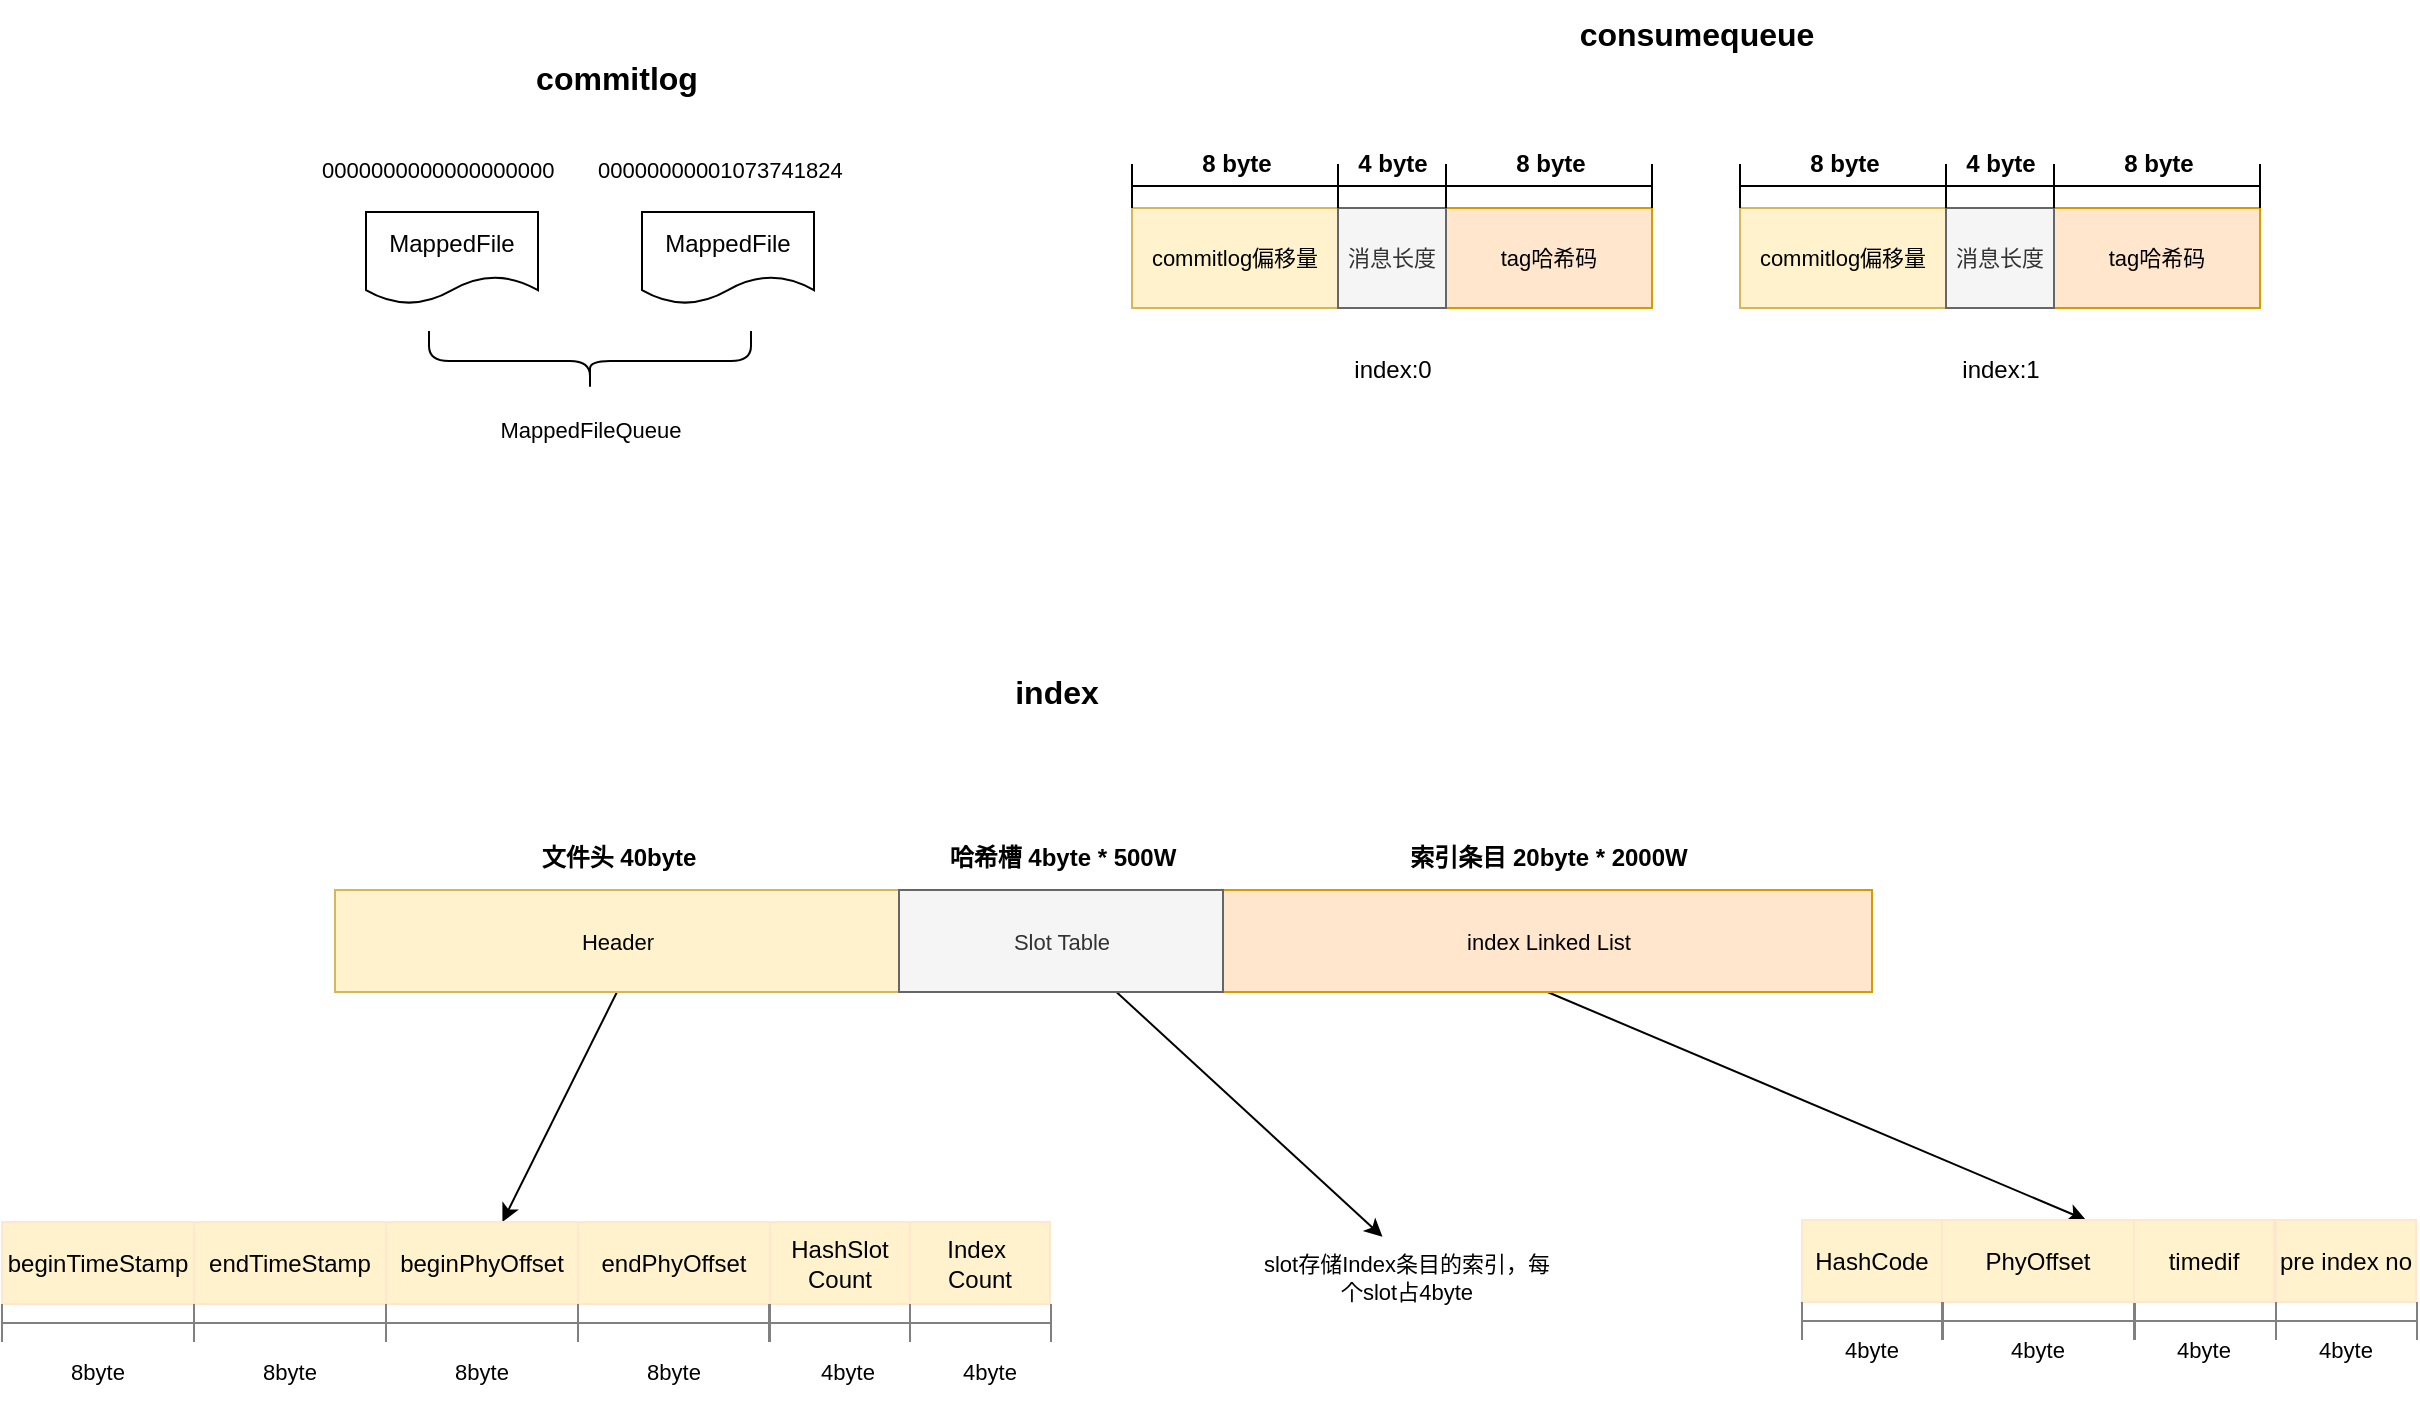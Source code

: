 <mxfile version="17.4.6" type="device"><diagram id="zfh4JELlhcaWZhxbQLPo" name="Page-1"><mxGraphModel dx="1422" dy="1162" grid="0" gridSize="10" guides="1" tooltips="1" connect="1" arrows="1" fold="1" page="0" pageScale="1" pageWidth="2339" pageHeight="3300" math="0" shadow="0"><root><mxCell id="0"/><mxCell id="1" parent="0"/><mxCell id="c-bh0GN6jdEUQS10Kgt4-2" value="&lt;b&gt;&lt;font style=&quot;font-size: 16px&quot;&gt;commitlog&lt;/font&gt;&lt;/b&gt;" style="text;html=1;strokeColor=none;fillColor=none;align=center;verticalAlign=middle;whiteSpace=wrap;rounded=0;" parent="1" vertex="1"><mxGeometry x="359" y="6" width="123" height="33" as="geometry"/></mxCell><mxCell id="c-bh0GN6jdEUQS10Kgt4-3" value="MappedFile" style="shape=document;whiteSpace=wrap;html=1;boundedLbl=1;" parent="1" vertex="1"><mxGeometry x="295" y="90" width="86" height="46" as="geometry"/></mxCell><mxCell id="c-bh0GN6jdEUQS10Kgt4-4" value="&lt;span&gt;MappedFile&lt;/span&gt;" style="shape=document;whiteSpace=wrap;html=1;boundedLbl=1;" parent="1" vertex="1"><mxGeometry x="433" y="90" width="86" height="46" as="geometry"/></mxCell><mxCell id="c-bh0GN6jdEUQS10Kgt4-6" value="&lt;span style=&quot;color: rgb(0 , 0 , 0) ; font-style: normal ; font-weight: 400 ; letter-spacing: normal ; text-align: left ; text-indent: 0px ; text-transform: none ; word-spacing: 0px ; background-color: rgb(255 , 255 , 255) ; display: inline ; float: none&quot;&gt;&lt;font style=&quot;font-size: 11px&quot;&gt;0000000000000000000&lt;/font&gt;&lt;/span&gt;" style="text;whiteSpace=wrap;html=1;" parent="1" vertex="1"><mxGeometry x="270.75" y="55" width="134.5" height="24" as="geometry"/></mxCell><mxCell id="c-bh0GN6jdEUQS10Kgt4-7" value="&lt;font style=&quot;font-size: 11px&quot;&gt;00000000001073741824&lt;/font&gt;" style="text;whiteSpace=wrap;html=1;" parent="1" vertex="1"><mxGeometry x="408.75" y="55" width="134.5" height="24" as="geometry"/></mxCell><mxCell id="c-bh0GN6jdEUQS10Kgt4-11" value="" style="shape=curlyBracket;whiteSpace=wrap;html=1;rounded=1;fontSize=11;rotation=-90;" parent="1" vertex="1"><mxGeometry x="392" y="84" width="30" height="161" as="geometry"/></mxCell><mxCell id="c-bh0GN6jdEUQS10Kgt4-12" value="MappedFileQueue" style="text;html=1;align=center;verticalAlign=middle;resizable=0;points=[];autosize=1;strokeColor=none;fillColor=none;fontSize=11;" parent="1" vertex="1"><mxGeometry x="352.5" y="190" width="109" height="17" as="geometry"/></mxCell><mxCell id="c-bh0GN6jdEUQS10Kgt4-14" value="&lt;b&gt;&lt;font style=&quot;font-size: 16px&quot;&gt;consumequeue&lt;/font&gt;&lt;/b&gt;" style="text;html=1;strokeColor=none;fillColor=none;align=center;verticalAlign=middle;whiteSpace=wrap;rounded=0;" parent="1" vertex="1"><mxGeometry x="899" y="-16" width="123" height="33" as="geometry"/></mxCell><mxCell id="c-bh0GN6jdEUQS10Kgt4-29" value="" style="group" parent="1" vertex="1" connectable="0"><mxGeometry x="678" y="58" width="260" height="80" as="geometry"/></mxCell><mxCell id="c-bh0GN6jdEUQS10Kgt4-13" value="commitlog偏移量" style="rounded=0;whiteSpace=wrap;html=1;fontSize=11;fillColor=#fff2cc;strokeColor=#d6b656;" parent="c-bh0GN6jdEUQS10Kgt4-29" vertex="1"><mxGeometry y="30" width="103" height="50" as="geometry"/></mxCell><mxCell id="c-bh0GN6jdEUQS10Kgt4-15" value="tag哈希码" style="rounded=0;whiteSpace=wrap;html=1;fontSize=11;fillColor=#ffe6cc;strokeColor=#d79b00;" parent="c-bh0GN6jdEUQS10Kgt4-29" vertex="1"><mxGeometry x="157" y="30" width="103" height="50" as="geometry"/></mxCell><mxCell id="c-bh0GN6jdEUQS10Kgt4-16" value="消息长度" style="rounded=0;whiteSpace=wrap;html=1;fontSize=11;fillColor=#f5f5f5;strokeColor=#666666;fontColor=#333333;" parent="c-bh0GN6jdEUQS10Kgt4-29" vertex="1"><mxGeometry x="103" y="30" width="54" height="50" as="geometry"/></mxCell><mxCell id="c-bh0GN6jdEUQS10Kgt4-18" value="" style="shape=crossbar;whiteSpace=wrap;html=1;rounded=1;fontSize=11;" parent="c-bh0GN6jdEUQS10Kgt4-29" vertex="1"><mxGeometry y="8" width="103" height="22" as="geometry"/></mxCell><mxCell id="c-bh0GN6jdEUQS10Kgt4-21" value="" style="shape=crossbar;whiteSpace=wrap;html=1;rounded=1;fontSize=11;" parent="c-bh0GN6jdEUQS10Kgt4-29" vertex="1"><mxGeometry x="157" y="8" width="103" height="22" as="geometry"/></mxCell><mxCell id="c-bh0GN6jdEUQS10Kgt4-24" style="rounded=0;orthogonalLoop=1;jettySize=auto;html=1;exitX=1;exitY=0.5;exitDx=0;exitDy=0;exitPerimeter=0;entryX=0;entryY=0.5;entryDx=0;entryDy=0;entryPerimeter=0;fontSize=11;jumpStyle=none;endArrow=baseDash;endFill=0;" parent="c-bh0GN6jdEUQS10Kgt4-29" source="c-bh0GN6jdEUQS10Kgt4-18" target="c-bh0GN6jdEUQS10Kgt4-21" edge="1"><mxGeometry relative="1" as="geometry"/></mxCell><mxCell id="c-bh0GN6jdEUQS10Kgt4-25" value="&lt;font style=&quot;font-size: 12px&quot;&gt;8 byte&lt;/font&gt;" style="text;strokeColor=none;fillColor=none;html=1;fontSize=24;fontStyle=1;verticalAlign=middle;align=center;" parent="c-bh0GN6jdEUQS10Kgt4-29" vertex="1"><mxGeometry x="7" width="89" height="8" as="geometry"/></mxCell><mxCell id="c-bh0GN6jdEUQS10Kgt4-26" value="&lt;font style=&quot;font-size: 12px&quot;&gt;4 byte&lt;/font&gt;" style="text;strokeColor=none;fillColor=none;html=1;fontSize=24;fontStyle=1;verticalAlign=middle;align=center;" parent="c-bh0GN6jdEUQS10Kgt4-29" vertex="1"><mxGeometry x="85.5" width="89" height="8" as="geometry"/></mxCell><mxCell id="c-bh0GN6jdEUQS10Kgt4-27" value="&lt;font style=&quot;font-size: 12px&quot;&gt;8 byte&lt;/font&gt;" style="text;strokeColor=none;fillColor=none;html=1;fontSize=24;fontStyle=1;verticalAlign=middle;align=center;" parent="c-bh0GN6jdEUQS10Kgt4-29" vertex="1"><mxGeometry x="164" width="89" height="8" as="geometry"/></mxCell><mxCell id="c-bh0GN6jdEUQS10Kgt4-28" style="edgeStyle=none;rounded=0;jumpStyle=none;orthogonalLoop=1;jettySize=auto;html=1;exitX=0.5;exitY=1;exitDx=0;exitDy=0;fontSize=12;endArrow=baseDash;endFill=0;" parent="c-bh0GN6jdEUQS10Kgt4-29" source="c-bh0GN6jdEUQS10Kgt4-25" target="c-bh0GN6jdEUQS10Kgt4-25" edge="1"><mxGeometry relative="1" as="geometry"/></mxCell><mxCell id="c-bh0GN6jdEUQS10Kgt4-30" value="" style="group" parent="1" vertex="1" connectable="0"><mxGeometry x="982" y="58" width="260" height="80" as="geometry"/></mxCell><mxCell id="c-bh0GN6jdEUQS10Kgt4-31" value="commitlog偏移量" style="rounded=0;whiteSpace=wrap;html=1;fontSize=11;fillColor=#fff2cc;strokeColor=#d6b656;" parent="c-bh0GN6jdEUQS10Kgt4-30" vertex="1"><mxGeometry y="30" width="103" height="50" as="geometry"/></mxCell><mxCell id="c-bh0GN6jdEUQS10Kgt4-32" value="tag哈希码" style="rounded=0;whiteSpace=wrap;html=1;fontSize=11;fillColor=#ffe6cc;strokeColor=#d79b00;" parent="c-bh0GN6jdEUQS10Kgt4-30" vertex="1"><mxGeometry x="157" y="30" width="103" height="50" as="geometry"/></mxCell><mxCell id="c-bh0GN6jdEUQS10Kgt4-33" value="消息长度" style="rounded=0;whiteSpace=wrap;html=1;fontSize=11;fillColor=#f5f5f5;strokeColor=#666666;fontColor=#333333;" parent="c-bh0GN6jdEUQS10Kgt4-30" vertex="1"><mxGeometry x="103" y="30" width="54" height="50" as="geometry"/></mxCell><mxCell id="c-bh0GN6jdEUQS10Kgt4-34" value="" style="shape=crossbar;whiteSpace=wrap;html=1;rounded=1;fontSize=11;" parent="c-bh0GN6jdEUQS10Kgt4-30" vertex="1"><mxGeometry y="8" width="103" height="22" as="geometry"/></mxCell><mxCell id="c-bh0GN6jdEUQS10Kgt4-35" value="" style="shape=crossbar;whiteSpace=wrap;html=1;rounded=1;fontSize=11;" parent="c-bh0GN6jdEUQS10Kgt4-30" vertex="1"><mxGeometry x="157" y="8" width="103" height="22" as="geometry"/></mxCell><mxCell id="c-bh0GN6jdEUQS10Kgt4-36" style="rounded=0;orthogonalLoop=1;jettySize=auto;html=1;exitX=1;exitY=0.5;exitDx=0;exitDy=0;exitPerimeter=0;entryX=0;entryY=0.5;entryDx=0;entryDy=0;entryPerimeter=0;fontSize=11;jumpStyle=none;endArrow=baseDash;endFill=0;" parent="c-bh0GN6jdEUQS10Kgt4-30" source="c-bh0GN6jdEUQS10Kgt4-34" target="c-bh0GN6jdEUQS10Kgt4-35" edge="1"><mxGeometry relative="1" as="geometry"/></mxCell><mxCell id="c-bh0GN6jdEUQS10Kgt4-37" value="&lt;font style=&quot;font-size: 12px&quot;&gt;8 byte&lt;/font&gt;" style="text;strokeColor=none;fillColor=none;html=1;fontSize=24;fontStyle=1;verticalAlign=middle;align=center;" parent="c-bh0GN6jdEUQS10Kgt4-30" vertex="1"><mxGeometry x="7" width="89" height="8" as="geometry"/></mxCell><mxCell id="c-bh0GN6jdEUQS10Kgt4-38" value="&lt;font style=&quot;font-size: 12px&quot;&gt;4 byte&lt;/font&gt;" style="text;strokeColor=none;fillColor=none;html=1;fontSize=24;fontStyle=1;verticalAlign=middle;align=center;" parent="c-bh0GN6jdEUQS10Kgt4-30" vertex="1"><mxGeometry x="85.5" width="89" height="8" as="geometry"/></mxCell><mxCell id="c-bh0GN6jdEUQS10Kgt4-39" value="&lt;font style=&quot;font-size: 12px&quot;&gt;8 byte&lt;/font&gt;" style="text;strokeColor=none;fillColor=none;html=1;fontSize=24;fontStyle=1;verticalAlign=middle;align=center;" parent="c-bh0GN6jdEUQS10Kgt4-30" vertex="1"><mxGeometry x="164" width="89" height="8" as="geometry"/></mxCell><mxCell id="c-bh0GN6jdEUQS10Kgt4-40" style="edgeStyle=none;rounded=0;jumpStyle=none;orthogonalLoop=1;jettySize=auto;html=1;exitX=0.5;exitY=1;exitDx=0;exitDy=0;fontSize=12;endArrow=baseDash;endFill=0;" parent="c-bh0GN6jdEUQS10Kgt4-30" source="c-bh0GN6jdEUQS10Kgt4-37" target="c-bh0GN6jdEUQS10Kgt4-37" edge="1"><mxGeometry relative="1" as="geometry"/></mxCell><mxCell id="c-bh0GN6jdEUQS10Kgt4-41" value="&lt;font style=&quot;font-size: 12px ; font-weight: normal&quot;&gt;index:0&lt;/font&gt;" style="text;strokeColor=none;fillColor=none;html=1;fontSize=24;fontStyle=1;verticalAlign=middle;align=center;" parent="1" vertex="1"><mxGeometry x="758" y="144.5" width="100" height="40" as="geometry"/></mxCell><mxCell id="c-bh0GN6jdEUQS10Kgt4-42" value="&lt;font style=&quot;font-size: 12px ; font-weight: normal&quot;&gt;index:1&lt;/font&gt;" style="text;strokeColor=none;fillColor=none;html=1;fontSize=24;fontStyle=1;verticalAlign=middle;align=center;" parent="1" vertex="1"><mxGeometry x="1062" y="144.5" width="100" height="40" as="geometry"/></mxCell><mxCell id="c-bh0GN6jdEUQS10Kgt4-55" value="&lt;b&gt;&lt;font style=&quot;font-size: 16px&quot;&gt;index&lt;/font&gt;&lt;/b&gt;" style="text;html=1;strokeColor=none;fillColor=none;align=center;verticalAlign=middle;whiteSpace=wrap;rounded=0;" parent="1" vertex="1"><mxGeometry x="579" y="313" width="123" height="33" as="geometry"/></mxCell><mxCell id="PkCfm9rpqUooJCOR9zaO-9" style="rounded=0;orthogonalLoop=1;jettySize=auto;html=1;exitX=0.5;exitY=1;exitDx=0;exitDy=0;fontSize=11;" edge="1" parent="1" source="c-bh0GN6jdEUQS10Kgt4-44" target="c-bh0GN6jdEUQS10Kgt4-64"><mxGeometry relative="1" as="geometry"/></mxCell><mxCell id="c-bh0GN6jdEUQS10Kgt4-44" value="Header" style="rounded=0;whiteSpace=wrap;html=1;fontSize=11;fillColor=#fff2cc;strokeColor=#d6b656;" parent="1" vertex="1"><mxGeometry x="279.5" y="429" width="282" height="51" as="geometry"/></mxCell><mxCell id="PkCfm9rpqUooJCOR9zaO-33" style="edgeStyle=none;rounded=0;orthogonalLoop=1;jettySize=auto;html=1;exitX=0.5;exitY=1;exitDx=0;exitDy=0;entryX=0.75;entryY=0;entryDx=0;entryDy=0;fontSize=11;" edge="1" parent="1" source="c-bh0GN6jdEUQS10Kgt4-45" target="PkCfm9rpqUooJCOR9zaO-13"><mxGeometry relative="1" as="geometry"/></mxCell><mxCell id="c-bh0GN6jdEUQS10Kgt4-45" value="index Linked List" style="rounded=0;whiteSpace=wrap;html=1;fontSize=11;fillColor=#ffe6cc;strokeColor=#d79b00;" parent="1" vertex="1"><mxGeometry x="723.5" y="429" width="324.5" height="51" as="geometry"/></mxCell><mxCell id="PkCfm9rpqUooJCOR9zaO-10" style="edgeStyle=none;rounded=0;orthogonalLoop=1;jettySize=auto;html=1;fontSize=11;entryX=0.421;entryY=0.01;entryDx=0;entryDy=0;entryPerimeter=0;" edge="1" parent="1" source="c-bh0GN6jdEUQS10Kgt4-46" target="PkCfm9rpqUooJCOR9zaO-11"><mxGeometry relative="1" as="geometry"><mxPoint x="642.5" y="565.724" as="targetPoint"/></mxGeometry></mxCell><mxCell id="c-bh0GN6jdEUQS10Kgt4-46" value="Slot Table" style="rounded=0;whiteSpace=wrap;html=1;fontSize=11;fillColor=#f5f5f5;strokeColor=#666666;fontColor=#333333;" parent="1" vertex="1"><mxGeometry x="561.5" y="429" width="162" height="51" as="geometry"/></mxCell><mxCell id="c-bh0GN6jdEUQS10Kgt4-53" style="edgeStyle=none;rounded=0;jumpStyle=none;orthogonalLoop=1;jettySize=auto;html=1;exitX=0.5;exitY=1;exitDx=0;exitDy=0;fontSize=12;endArrow=baseDash;endFill=0;" parent="1" edge="1"><mxGeometry relative="1" as="geometry"><mxPoint x="513.5" y="407" as="sourcePoint"/><mxPoint x="513.5" y="407" as="targetPoint"/></mxGeometry></mxCell><mxCell id="c-bh0GN6jdEUQS10Kgt4-58" value="&lt;span style=&quot;font-size: 12px&quot;&gt;文件头 40byte&lt;/span&gt;" style="text;strokeColor=none;fillColor=none;html=1;fontSize=24;fontStyle=1;verticalAlign=middle;align=center;" parent="1" vertex="1"><mxGeometry x="370.5" y="389" width="100" height="40" as="geometry"/></mxCell><mxCell id="c-bh0GN6jdEUQS10Kgt4-59" value="&lt;span style=&quot;font-size: 12px&quot;&gt;哈希槽 4byte * 500W&lt;/span&gt;" style="text;strokeColor=none;fillColor=none;html=1;fontSize=24;fontStyle=1;verticalAlign=middle;align=center;" parent="1" vertex="1"><mxGeometry x="592.5" y="389" width="100" height="40" as="geometry"/></mxCell><mxCell id="c-bh0GN6jdEUQS10Kgt4-60" value="&lt;span style=&quot;font-size: 12px&quot;&gt;索引条目 20byte * 2000W&lt;/span&gt;" style="text;strokeColor=none;fillColor=none;html=1;fontSize=24;fontStyle=1;verticalAlign=middle;align=center;" parent="1" vertex="1"><mxGeometry x="835.75" y="389" width="100" height="40" as="geometry"/></mxCell><mxCell id="PkCfm9rpqUooJCOR9zaO-11" value="slot存储Index条目的索引，每个slot占4byte" style="text;html=1;strokeColor=none;fillColor=none;align=center;verticalAlign=middle;whiteSpace=wrap;rounded=0;fontSize=11;" vertex="1" parent="1"><mxGeometry x="738" y="602" width="155" height="41" as="geometry"/></mxCell><mxCell id="PkCfm9rpqUooJCOR9zaO-34" value="" style="group" vertex="1" connectable="0" parent="1"><mxGeometry x="1013" y="594" width="307.5" height="80" as="geometry"/></mxCell><mxCell id="PkCfm9rpqUooJCOR9zaO-13" value="PhyOffset" style="rounded=0;whiteSpace=wrap;html=1;fontSize=12;fillColor=#fff2cc;strokeColor=#FFE6CC;" vertex="1" parent="PkCfm9rpqUooJCOR9zaO-34"><mxGeometry x="70" width="96" height="41" as="geometry"/></mxCell><mxCell id="PkCfm9rpqUooJCOR9zaO-16" value="HashCode" style="rounded=0;whiteSpace=wrap;html=1;fontSize=12;fillColor=#fff2cc;strokeColor=#FFE6CC;" vertex="1" parent="PkCfm9rpqUooJCOR9zaO-34"><mxGeometry width="70" height="41" as="geometry"/></mxCell><mxCell id="PkCfm9rpqUooJCOR9zaO-17" value="pre index no" style="rounded=0;whiteSpace=wrap;html=1;fontSize=12;fillColor=#fff2cc;strokeColor=#FFE6CC;" vertex="1" parent="PkCfm9rpqUooJCOR9zaO-34"><mxGeometry x="237" width="70" height="41" as="geometry"/></mxCell><mxCell id="PkCfm9rpqUooJCOR9zaO-19" value="" style="shape=crossbar;whiteSpace=wrap;html=1;rounded=1;fontSize=12;strokeColor=#808080;" vertex="1" parent="PkCfm9rpqUooJCOR9zaO-34"><mxGeometry x="70" y="41" width="96" height="19" as="geometry"/></mxCell><mxCell id="PkCfm9rpqUooJCOR9zaO-22" value="" style="shape=crossbar;whiteSpace=wrap;html=1;rounded=1;fontSize=12;strokeColor=#808080;" vertex="1" parent="PkCfm9rpqUooJCOR9zaO-34"><mxGeometry x="166.5" y="41" width="70.5" height="19" as="geometry"/></mxCell><mxCell id="PkCfm9rpqUooJCOR9zaO-23" value="" style="shape=crossbar;whiteSpace=wrap;html=1;rounded=1;fontSize=12;strokeColor=#808080;" vertex="1" parent="PkCfm9rpqUooJCOR9zaO-34"><mxGeometry x="237" y="41" width="70.5" height="19" as="geometry"/></mxCell><mxCell id="PkCfm9rpqUooJCOR9zaO-24" value="&lt;font style=&quot;font-size: 11px&quot;&gt;4byte&lt;/font&gt;" style="text;html=1;strokeColor=none;fillColor=none;align=center;verticalAlign=middle;whiteSpace=wrap;rounded=0;fontSize=12;" vertex="1" parent="PkCfm9rpqUooJCOR9zaO-34"><mxGeometry x="5" y="50" width="60" height="30" as="geometry"/></mxCell><mxCell id="PkCfm9rpqUooJCOR9zaO-25" value="&lt;font style=&quot;font-size: 11px&quot;&gt;4byte&lt;/font&gt;" style="text;html=1;strokeColor=none;fillColor=none;align=center;verticalAlign=middle;whiteSpace=wrap;rounded=0;fontSize=12;" vertex="1" parent="PkCfm9rpqUooJCOR9zaO-34"><mxGeometry x="88" y="50" width="60" height="30" as="geometry"/></mxCell><mxCell id="PkCfm9rpqUooJCOR9zaO-28" value="&lt;font style=&quot;font-size: 11px&quot;&gt;4byte&lt;/font&gt;" style="text;html=1;strokeColor=none;fillColor=none;align=center;verticalAlign=middle;whiteSpace=wrap;rounded=0;fontSize=12;" vertex="1" parent="PkCfm9rpqUooJCOR9zaO-34"><mxGeometry x="171" y="50" width="60" height="30" as="geometry"/></mxCell><mxCell id="PkCfm9rpqUooJCOR9zaO-29" value="&lt;font style=&quot;font-size: 11px&quot;&gt;4byte&lt;/font&gt;" style="text;html=1;strokeColor=none;fillColor=none;align=center;verticalAlign=middle;whiteSpace=wrap;rounded=0;fontSize=12;" vertex="1" parent="PkCfm9rpqUooJCOR9zaO-34"><mxGeometry x="242" y="50" width="60" height="30" as="geometry"/></mxCell><mxCell id="PkCfm9rpqUooJCOR9zaO-31" value="" style="shape=crossbar;whiteSpace=wrap;html=1;rounded=1;fontSize=12;strokeColor=#808080;" vertex="1" parent="PkCfm9rpqUooJCOR9zaO-34"><mxGeometry y="41" width="70.5" height="19" as="geometry"/></mxCell><mxCell id="PkCfm9rpqUooJCOR9zaO-32" value="timedif" style="rounded=0;whiteSpace=wrap;html=1;fontSize=12;fillColor=#fff2cc;strokeColor=#FFE6CC;" vertex="1" parent="PkCfm9rpqUooJCOR9zaO-34"><mxGeometry x="166" width="70" height="41" as="geometry"/></mxCell><mxCell id="c-bh0GN6jdEUQS10Kgt4-62" value="beginTimeStamp" style="rounded=0;whiteSpace=wrap;html=1;fontSize=12;fillColor=#fff2cc;strokeColor=#FFE6CC;" parent="1" vertex="1"><mxGeometry x="113" y="595" width="96" height="41" as="geometry"/></mxCell><mxCell id="c-bh0GN6jdEUQS10Kgt4-63" value="endTimeStamp" style="rounded=0;whiteSpace=wrap;html=1;fontSize=12;fillColor=#fff2cc;strokeColor=#FFE6CC;" parent="1" vertex="1"><mxGeometry x="209" y="595" width="96" height="41" as="geometry"/></mxCell><mxCell id="c-bh0GN6jdEUQS10Kgt4-64" value="beginPhyOffset" style="rounded=0;whiteSpace=wrap;html=1;fontSize=12;fillColor=#fff2cc;strokeColor=#FFE6CC;" parent="1" vertex="1"><mxGeometry x="305" y="595" width="96" height="41" as="geometry"/></mxCell><mxCell id="c-bh0GN6jdEUQS10Kgt4-65" value="endPhyOffset" style="rounded=0;whiteSpace=wrap;html=1;fontSize=12;fillColor=#fff2cc;strokeColor=#FFE6CC;" parent="1" vertex="1"><mxGeometry x="401" y="595" width="96" height="41" as="geometry"/></mxCell><mxCell id="c-bh0GN6jdEUQS10Kgt4-66" value="HashSlot Count" style="rounded=0;whiteSpace=wrap;html=1;fontSize=12;fillColor=#fff2cc;strokeColor=#FFE6CC;" parent="1" vertex="1"><mxGeometry x="497" y="595" width="70" height="41" as="geometry"/></mxCell><mxCell id="c-bh0GN6jdEUQS10Kgt4-67" value="Index&amp;nbsp; Count" style="rounded=0;whiteSpace=wrap;html=1;fontSize=12;fillColor=#fff2cc;strokeColor=#FFE6CC;" parent="1" vertex="1"><mxGeometry x="567" y="595" width="70" height="41" as="geometry"/></mxCell><mxCell id="c-bh0GN6jdEUQS10Kgt4-68" value="" style="shape=crossbar;whiteSpace=wrap;html=1;rounded=1;fontSize=12;strokeColor=#808080;" parent="1" vertex="1"><mxGeometry x="113" y="636" width="96" height="19" as="geometry"/></mxCell><mxCell id="c-bh0GN6jdEUQS10Kgt4-69" value="" style="shape=crossbar;whiteSpace=wrap;html=1;rounded=1;fontSize=12;strokeColor=#808080;" parent="1" vertex="1"><mxGeometry x="209" y="636" width="96" height="19" as="geometry"/></mxCell><mxCell id="c-bh0GN6jdEUQS10Kgt4-71" value="" style="shape=crossbar;whiteSpace=wrap;html=1;rounded=1;fontSize=12;strokeColor=#808080;" parent="1" vertex="1"><mxGeometry x="305" y="636" width="96" height="19" as="geometry"/></mxCell><mxCell id="c-bh0GN6jdEUQS10Kgt4-72" value="" style="shape=crossbar;whiteSpace=wrap;html=1;rounded=1;fontSize=12;strokeColor=#808080;" parent="1" vertex="1"><mxGeometry x="401" y="636" width="96" height="19" as="geometry"/></mxCell><mxCell id="c-bh0GN6jdEUQS10Kgt4-74" value="" style="shape=crossbar;whiteSpace=wrap;html=1;rounded=1;fontSize=12;strokeColor=#808080;" parent="1" vertex="1"><mxGeometry x="496.5" y="636" width="70.5" height="19" as="geometry"/></mxCell><mxCell id="c-bh0GN6jdEUQS10Kgt4-75" value="" style="shape=crossbar;whiteSpace=wrap;html=1;rounded=1;fontSize=12;strokeColor=#808080;" parent="1" vertex="1"><mxGeometry x="567" y="636" width="70.5" height="19" as="geometry"/></mxCell><mxCell id="c-bh0GN6jdEUQS10Kgt4-76" value="&lt;font style=&quot;font-size: 11px&quot;&gt;8byte&lt;/font&gt;" style="text;html=1;strokeColor=none;fillColor=none;align=center;verticalAlign=middle;whiteSpace=wrap;rounded=0;fontSize=12;" parent="1" vertex="1"><mxGeometry x="131" y="655" width="60" height="30" as="geometry"/></mxCell><mxCell id="PkCfm9rpqUooJCOR9zaO-1" value="&lt;font style=&quot;font-size: 11px&quot;&gt;8byte&lt;/font&gt;" style="text;html=1;strokeColor=none;fillColor=none;align=center;verticalAlign=middle;whiteSpace=wrap;rounded=0;fontSize=12;" vertex="1" parent="1"><mxGeometry x="227" y="655" width="60" height="30" as="geometry"/></mxCell><mxCell id="PkCfm9rpqUooJCOR9zaO-4" value="&lt;font style=&quot;font-size: 11px&quot;&gt;8byte&lt;/font&gt;" style="text;html=1;strokeColor=none;fillColor=none;align=center;verticalAlign=middle;whiteSpace=wrap;rounded=0;fontSize=12;" vertex="1" parent="1"><mxGeometry x="323" y="655" width="60" height="30" as="geometry"/></mxCell><mxCell id="PkCfm9rpqUooJCOR9zaO-5" value="&lt;font style=&quot;font-size: 11px&quot;&gt;8byte&lt;/font&gt;" style="text;html=1;strokeColor=none;fillColor=none;align=center;verticalAlign=middle;whiteSpace=wrap;rounded=0;fontSize=12;" vertex="1" parent="1"><mxGeometry x="419" y="655" width="60" height="30" as="geometry"/></mxCell><mxCell id="PkCfm9rpqUooJCOR9zaO-6" value="&lt;font style=&quot;font-size: 11px&quot;&gt;4byte&lt;/font&gt;" style="text;html=1;strokeColor=none;fillColor=none;align=center;verticalAlign=middle;whiteSpace=wrap;rounded=0;fontSize=12;" vertex="1" parent="1"><mxGeometry x="506" y="655" width="60" height="30" as="geometry"/></mxCell><mxCell id="PkCfm9rpqUooJCOR9zaO-7" value="&lt;font style=&quot;font-size: 11px&quot;&gt;4byte&lt;/font&gt;" style="text;html=1;strokeColor=none;fillColor=none;align=center;verticalAlign=middle;whiteSpace=wrap;rounded=0;fontSize=12;" vertex="1" parent="1"><mxGeometry x="577" y="655" width="60" height="30" as="geometry"/></mxCell></root></mxGraphModel></diagram></mxfile>